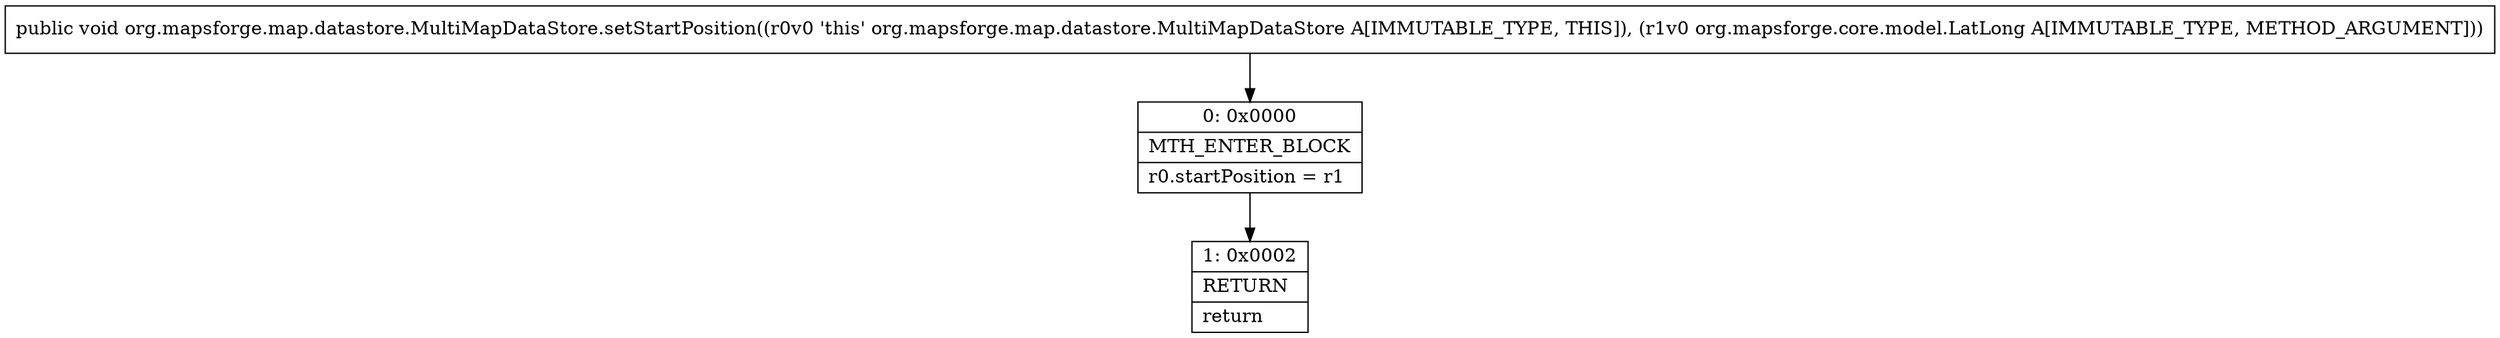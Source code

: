 digraph "CFG fororg.mapsforge.map.datastore.MultiMapDataStore.setStartPosition(Lorg\/mapsforge\/core\/model\/LatLong;)V" {
Node_0 [shape=record,label="{0\:\ 0x0000|MTH_ENTER_BLOCK\l|r0.startPosition = r1\l}"];
Node_1 [shape=record,label="{1\:\ 0x0002|RETURN\l|return\l}"];
MethodNode[shape=record,label="{public void org.mapsforge.map.datastore.MultiMapDataStore.setStartPosition((r0v0 'this' org.mapsforge.map.datastore.MultiMapDataStore A[IMMUTABLE_TYPE, THIS]), (r1v0 org.mapsforge.core.model.LatLong A[IMMUTABLE_TYPE, METHOD_ARGUMENT])) }"];
MethodNode -> Node_0;
Node_0 -> Node_1;
}

